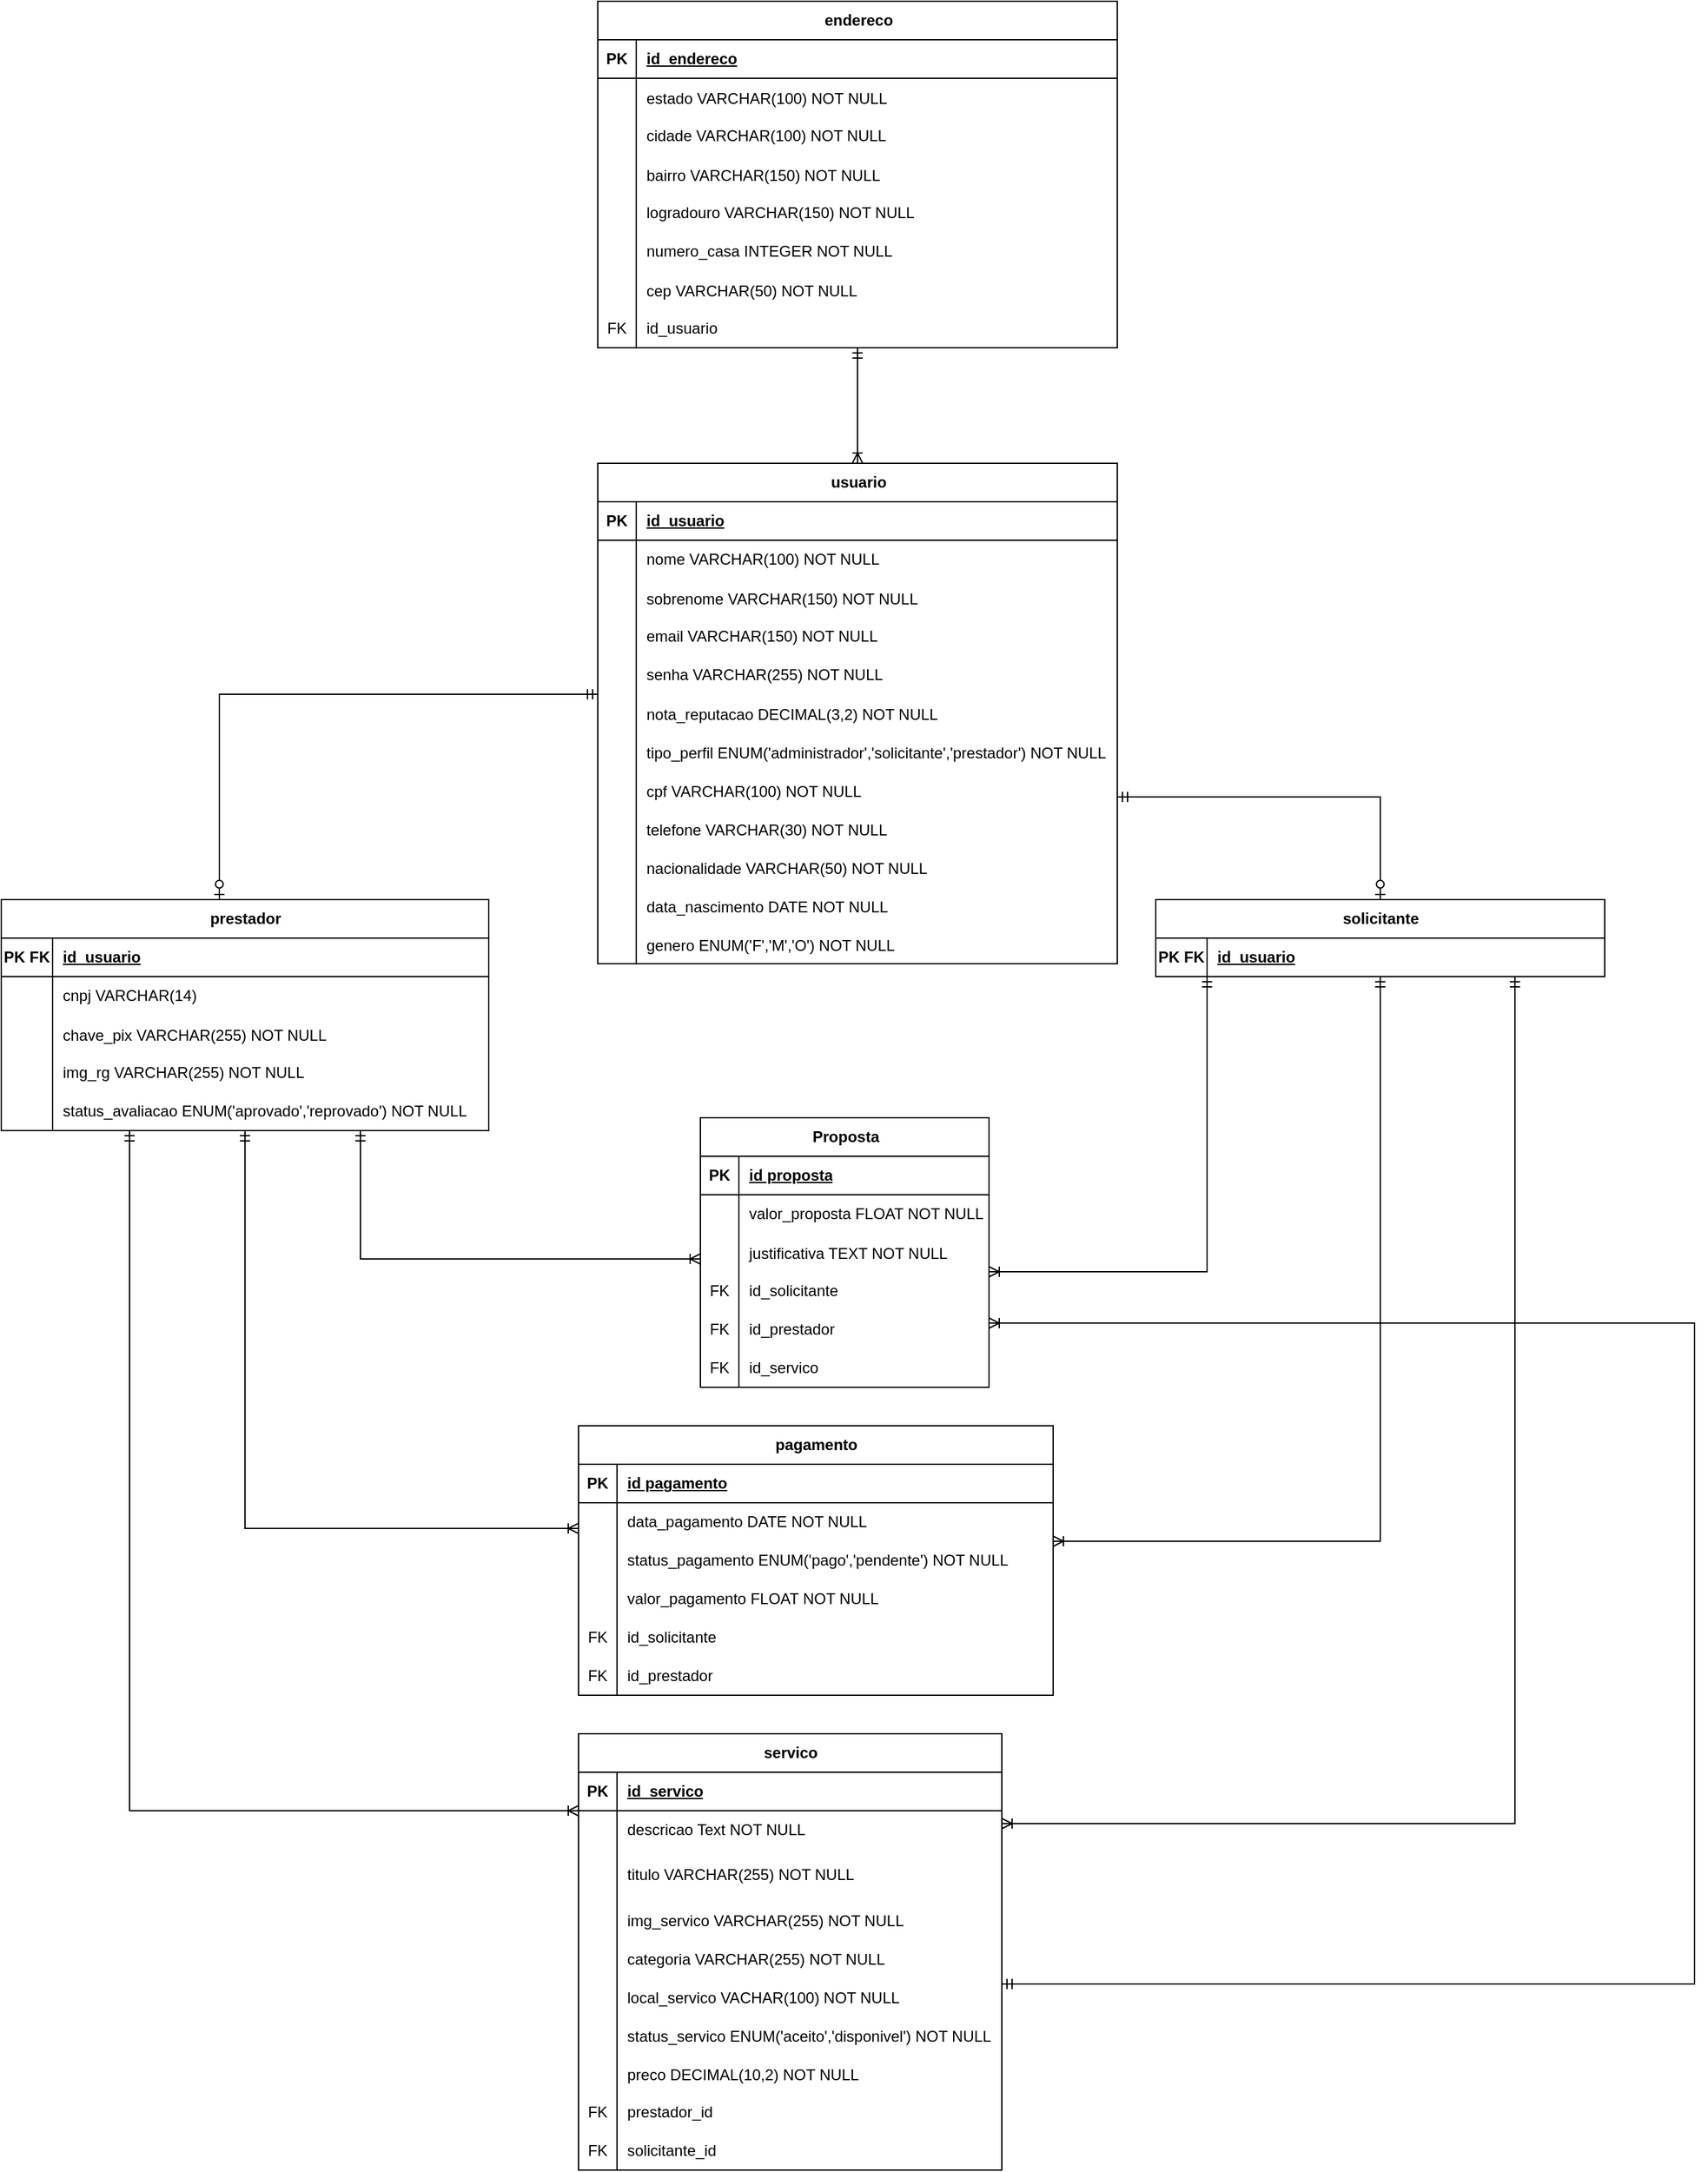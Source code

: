 <mxfile version="26.2.7">
  <diagram name="Página-1" id="nKbjfMKK_jLA33uzb_g9">
    <mxGraphModel dx="3302" dy="2537" grid="1" gridSize="10" guides="1" tooltips="1" connect="1" arrows="1" fold="1" page="1" pageScale="1" pageWidth="1200" pageHeight="1600" math="0" shadow="0">
      <root>
        <mxCell id="0" />
        <mxCell id="1" parent="0" />
        <mxCell id="ZriuE2fvEDxk47T1wIl6-88" style="edgeStyle=orthogonalEdgeStyle;rounded=0;orthogonalLoop=1;jettySize=auto;html=1;endArrow=ERzeroToOne;startFill=0;endFill=0;startArrow=ERmandOne;" parent="1" source="ZriuE2fvEDxk47T1wIl6-1" target="ZriuE2fvEDxk47T1wIl6-58" edge="1">
          <mxGeometry relative="1" as="geometry">
            <Array as="points">
              <mxPoint x="975" y="400" />
            </Array>
          </mxGeometry>
        </mxCell>
        <mxCell id="ZriuE2fvEDxk47T1wIl6-89" style="edgeStyle=orthogonalEdgeStyle;rounded=0;orthogonalLoop=1;jettySize=auto;html=1;endArrow=ERzeroToOne;startFill=0;endFill=0;startArrow=ERmandOne;" parent="1" source="ZriuE2fvEDxk47T1wIl6-1" target="ZriuE2fvEDxk47T1wIl6-20" edge="1">
          <mxGeometry relative="1" as="geometry">
            <Array as="points">
              <mxPoint x="70" y="320" />
            </Array>
          </mxGeometry>
        </mxCell>
        <mxCell id="ZriuE2fvEDxk47T1wIl6-1" value="usuario" style="shape=table;startSize=30;container=1;collapsible=1;childLayout=tableLayout;fixedRows=1;rowLines=0;fontStyle=1;align=center;resizeLast=1;html=1;" parent="1" vertex="1">
          <mxGeometry x="365" y="140" width="405" height="390" as="geometry">
            <mxRectangle x="365" y="140" width="80" height="30" as="alternateBounds" />
          </mxGeometry>
        </mxCell>
        <mxCell id="ZriuE2fvEDxk47T1wIl6-2" value="" style="shape=tableRow;horizontal=0;startSize=0;swimlaneHead=0;swimlaneBody=0;fillColor=none;collapsible=0;dropTarget=0;points=[[0,0.5],[1,0.5]];portConstraint=eastwest;top=0;left=0;right=0;bottom=1;" parent="ZriuE2fvEDxk47T1wIl6-1" vertex="1">
          <mxGeometry y="30" width="405" height="30" as="geometry" />
        </mxCell>
        <mxCell id="ZriuE2fvEDxk47T1wIl6-3" value="PK" style="shape=partialRectangle;connectable=0;fillColor=none;top=0;left=0;bottom=0;right=0;fontStyle=1;overflow=hidden;whiteSpace=wrap;html=1;" parent="ZriuE2fvEDxk47T1wIl6-2" vertex="1">
          <mxGeometry width="30" height="30" as="geometry">
            <mxRectangle width="30" height="30" as="alternateBounds" />
          </mxGeometry>
        </mxCell>
        <mxCell id="ZriuE2fvEDxk47T1wIl6-4" value="id_usuario" style="shape=partialRectangle;connectable=0;fillColor=none;top=0;left=0;bottom=0;right=0;align=left;spacingLeft=6;fontStyle=5;overflow=hidden;whiteSpace=wrap;html=1;" parent="ZriuE2fvEDxk47T1wIl6-2" vertex="1">
          <mxGeometry x="30" width="375" height="30" as="geometry">
            <mxRectangle width="375" height="30" as="alternateBounds" />
          </mxGeometry>
        </mxCell>
        <mxCell id="ZriuE2fvEDxk47T1wIl6-5" value="" style="shape=tableRow;horizontal=0;startSize=0;swimlaneHead=0;swimlaneBody=0;fillColor=none;collapsible=0;dropTarget=0;points=[[0,0.5],[1,0.5]];portConstraint=eastwest;top=0;left=0;right=0;bottom=0;" parent="ZriuE2fvEDxk47T1wIl6-1" vertex="1">
          <mxGeometry y="60" width="405" height="30" as="geometry" />
        </mxCell>
        <mxCell id="ZriuE2fvEDxk47T1wIl6-6" value="" style="shape=partialRectangle;connectable=0;fillColor=none;top=0;left=0;bottom=0;right=0;editable=1;overflow=hidden;whiteSpace=wrap;html=1;" parent="ZriuE2fvEDxk47T1wIl6-5" vertex="1">
          <mxGeometry width="30" height="30" as="geometry">
            <mxRectangle width="30" height="30" as="alternateBounds" />
          </mxGeometry>
        </mxCell>
        <mxCell id="ZriuE2fvEDxk47T1wIl6-7" value="nome VARCHAR(100) NOT NULL" style="shape=partialRectangle;connectable=0;fillColor=none;top=0;left=0;bottom=0;right=0;align=left;spacingLeft=6;overflow=hidden;whiteSpace=wrap;html=1;" parent="ZriuE2fvEDxk47T1wIl6-5" vertex="1">
          <mxGeometry x="30" width="375" height="30" as="geometry">
            <mxRectangle width="375" height="30" as="alternateBounds" />
          </mxGeometry>
        </mxCell>
        <mxCell id="TafMJiz-0NFogvrLmb69-7" value="" style="shape=tableRow;horizontal=0;startSize=0;swimlaneHead=0;swimlaneBody=0;fillColor=none;collapsible=0;dropTarget=0;points=[[0,0.5],[1,0.5]];portConstraint=eastwest;top=0;left=0;right=0;bottom=0;" parent="ZriuE2fvEDxk47T1wIl6-1" vertex="1">
          <mxGeometry y="90" width="405" height="30" as="geometry" />
        </mxCell>
        <mxCell id="TafMJiz-0NFogvrLmb69-8" value="" style="shape=partialRectangle;connectable=0;fillColor=none;top=0;left=0;bottom=0;right=0;editable=1;overflow=hidden;" parent="TafMJiz-0NFogvrLmb69-7" vertex="1">
          <mxGeometry width="30" height="30" as="geometry">
            <mxRectangle width="30" height="30" as="alternateBounds" />
          </mxGeometry>
        </mxCell>
        <mxCell id="TafMJiz-0NFogvrLmb69-9" value="sobrenome VARCHAR(150) NOT NULL" style="shape=partialRectangle;connectable=0;fillColor=none;top=0;left=0;bottom=0;right=0;align=left;spacingLeft=6;overflow=hidden;" parent="TafMJiz-0NFogvrLmb69-7" vertex="1">
          <mxGeometry x="30" width="375" height="30" as="geometry">
            <mxRectangle width="375" height="30" as="alternateBounds" />
          </mxGeometry>
        </mxCell>
        <mxCell id="ZriuE2fvEDxk47T1wIl6-8" value="" style="shape=tableRow;horizontal=0;startSize=0;swimlaneHead=0;swimlaneBody=0;fillColor=none;collapsible=0;dropTarget=0;points=[[0,0.5],[1,0.5]];portConstraint=eastwest;top=0;left=0;right=0;bottom=0;" parent="ZriuE2fvEDxk47T1wIl6-1" vertex="1">
          <mxGeometry y="120" width="405" height="30" as="geometry" />
        </mxCell>
        <mxCell id="ZriuE2fvEDxk47T1wIl6-9" value="" style="shape=partialRectangle;connectable=0;fillColor=none;top=0;left=0;bottom=0;right=0;editable=1;overflow=hidden;whiteSpace=wrap;html=1;" parent="ZriuE2fvEDxk47T1wIl6-8" vertex="1">
          <mxGeometry width="30" height="30" as="geometry">
            <mxRectangle width="30" height="30" as="alternateBounds" />
          </mxGeometry>
        </mxCell>
        <mxCell id="ZriuE2fvEDxk47T1wIl6-10" value="email VARCHAR(150) NOT NULL" style="shape=partialRectangle;connectable=0;fillColor=none;top=0;left=0;bottom=0;right=0;align=left;spacingLeft=6;overflow=hidden;whiteSpace=wrap;html=1;" parent="ZriuE2fvEDxk47T1wIl6-8" vertex="1">
          <mxGeometry x="30" width="375" height="30" as="geometry">
            <mxRectangle width="375" height="30" as="alternateBounds" />
          </mxGeometry>
        </mxCell>
        <mxCell id="ZriuE2fvEDxk47T1wIl6-11" value="" style="shape=tableRow;horizontal=0;startSize=0;swimlaneHead=0;swimlaneBody=0;fillColor=none;collapsible=0;dropTarget=0;points=[[0,0.5],[1,0.5]];portConstraint=eastwest;top=0;left=0;right=0;bottom=0;" parent="ZriuE2fvEDxk47T1wIl6-1" vertex="1">
          <mxGeometry y="150" width="405" height="30" as="geometry" />
        </mxCell>
        <mxCell id="ZriuE2fvEDxk47T1wIl6-12" value="" style="shape=partialRectangle;connectable=0;fillColor=none;top=0;left=0;bottom=0;right=0;editable=1;overflow=hidden;whiteSpace=wrap;html=1;" parent="ZriuE2fvEDxk47T1wIl6-11" vertex="1">
          <mxGeometry width="30" height="30" as="geometry">
            <mxRectangle width="30" height="30" as="alternateBounds" />
          </mxGeometry>
        </mxCell>
        <mxCell id="ZriuE2fvEDxk47T1wIl6-13" value="senha VARCHAR(255) NOT NULL" style="shape=partialRectangle;connectable=0;fillColor=none;top=0;left=0;bottom=0;right=0;align=left;spacingLeft=6;overflow=hidden;whiteSpace=wrap;html=1;" parent="ZriuE2fvEDxk47T1wIl6-11" vertex="1">
          <mxGeometry x="30" width="375" height="30" as="geometry">
            <mxRectangle width="375" height="30" as="alternateBounds" />
          </mxGeometry>
        </mxCell>
        <mxCell id="ZriuE2fvEDxk47T1wIl6-14" value="" style="shape=tableRow;horizontal=0;startSize=0;swimlaneHead=0;swimlaneBody=0;fillColor=none;collapsible=0;dropTarget=0;points=[[0,0.5],[1,0.5]];portConstraint=eastwest;top=0;left=0;right=0;bottom=0;" parent="ZriuE2fvEDxk47T1wIl6-1" vertex="1">
          <mxGeometry y="180" width="405" height="30" as="geometry" />
        </mxCell>
        <mxCell id="ZriuE2fvEDxk47T1wIl6-15" value="" style="shape=partialRectangle;connectable=0;fillColor=none;top=0;left=0;bottom=0;right=0;editable=1;overflow=hidden;" parent="ZriuE2fvEDxk47T1wIl6-14" vertex="1">
          <mxGeometry width="30" height="30" as="geometry">
            <mxRectangle width="30" height="30" as="alternateBounds" />
          </mxGeometry>
        </mxCell>
        <mxCell id="ZriuE2fvEDxk47T1wIl6-16" value="nota_reputacao DECIMAL(3,2) NOT NULL" style="shape=partialRectangle;connectable=0;fillColor=none;top=0;left=0;bottom=0;right=0;align=left;spacingLeft=6;overflow=hidden;" parent="ZriuE2fvEDxk47T1wIl6-14" vertex="1">
          <mxGeometry x="30" width="375" height="30" as="geometry">
            <mxRectangle width="375" height="30" as="alternateBounds" />
          </mxGeometry>
        </mxCell>
        <mxCell id="ZriuE2fvEDxk47T1wIl6-17" value="" style="shape=tableRow;horizontal=0;startSize=0;swimlaneHead=0;swimlaneBody=0;fillColor=none;collapsible=0;dropTarget=0;points=[[0,0.5],[1,0.5]];portConstraint=eastwest;top=0;left=0;right=0;bottom=0;" parent="ZriuE2fvEDxk47T1wIl6-1" vertex="1">
          <mxGeometry y="210" width="405" height="30" as="geometry" />
        </mxCell>
        <mxCell id="ZriuE2fvEDxk47T1wIl6-18" value="" style="shape=partialRectangle;connectable=0;fillColor=none;top=0;left=0;bottom=0;right=0;editable=1;overflow=hidden;" parent="ZriuE2fvEDxk47T1wIl6-17" vertex="1">
          <mxGeometry width="30" height="30" as="geometry">
            <mxRectangle width="30" height="30" as="alternateBounds" />
          </mxGeometry>
        </mxCell>
        <mxCell id="ZriuE2fvEDxk47T1wIl6-19" value="tipo_perfil ENUM(&#39;administrador&#39;,&#39;solicitante&#39;,&#39;prestador&#39;) NOT NULL" style="shape=partialRectangle;connectable=0;fillColor=none;top=0;left=0;bottom=0;right=0;align=left;spacingLeft=6;overflow=hidden;" parent="ZriuE2fvEDxk47T1wIl6-17" vertex="1">
          <mxGeometry x="30" width="375" height="30" as="geometry">
            <mxRectangle width="375" height="30" as="alternateBounds" />
          </mxGeometry>
        </mxCell>
        <mxCell id="TafMJiz-0NFogvrLmb69-4" value="" style="shape=tableRow;horizontal=0;startSize=0;swimlaneHead=0;swimlaneBody=0;fillColor=none;collapsible=0;dropTarget=0;points=[[0,0.5],[1,0.5]];portConstraint=eastwest;top=0;left=0;right=0;bottom=0;" parent="ZriuE2fvEDxk47T1wIl6-1" vertex="1">
          <mxGeometry y="240" width="405" height="30" as="geometry" />
        </mxCell>
        <mxCell id="TafMJiz-0NFogvrLmb69-5" value="" style="shape=partialRectangle;connectable=0;fillColor=none;top=0;left=0;bottom=0;right=0;editable=1;overflow=hidden;" parent="TafMJiz-0NFogvrLmb69-4" vertex="1">
          <mxGeometry width="30" height="30" as="geometry">
            <mxRectangle width="30" height="30" as="alternateBounds" />
          </mxGeometry>
        </mxCell>
        <mxCell id="TafMJiz-0NFogvrLmb69-6" value="cpf VARCHAR(100) NOT NULL" style="shape=partialRectangle;connectable=0;fillColor=none;top=0;left=0;bottom=0;right=0;align=left;spacingLeft=6;overflow=hidden;" parent="TafMJiz-0NFogvrLmb69-4" vertex="1">
          <mxGeometry x="30" width="375" height="30" as="geometry">
            <mxRectangle width="375" height="30" as="alternateBounds" />
          </mxGeometry>
        </mxCell>
        <mxCell id="TafMJiz-0NFogvrLmb69-10" value="" style="shape=tableRow;horizontal=0;startSize=0;swimlaneHead=0;swimlaneBody=0;fillColor=none;collapsible=0;dropTarget=0;points=[[0,0.5],[1,0.5]];portConstraint=eastwest;top=0;left=0;right=0;bottom=0;" parent="ZriuE2fvEDxk47T1wIl6-1" vertex="1">
          <mxGeometry y="270" width="405" height="30" as="geometry" />
        </mxCell>
        <mxCell id="TafMJiz-0NFogvrLmb69-11" value="" style="shape=partialRectangle;connectable=0;fillColor=none;top=0;left=0;bottom=0;right=0;editable=1;overflow=hidden;" parent="TafMJiz-0NFogvrLmb69-10" vertex="1">
          <mxGeometry width="30" height="30" as="geometry">
            <mxRectangle width="30" height="30" as="alternateBounds" />
          </mxGeometry>
        </mxCell>
        <mxCell id="TafMJiz-0NFogvrLmb69-12" value="telefone VARCHAR(30) NOT NULL" style="shape=partialRectangle;connectable=0;fillColor=none;top=0;left=0;bottom=0;right=0;align=left;spacingLeft=6;overflow=hidden;" parent="TafMJiz-0NFogvrLmb69-10" vertex="1">
          <mxGeometry x="30" width="375" height="30" as="geometry">
            <mxRectangle width="375" height="30" as="alternateBounds" />
          </mxGeometry>
        </mxCell>
        <mxCell id="TafMJiz-0NFogvrLmb69-16" value="" style="shape=tableRow;horizontal=0;startSize=0;swimlaneHead=0;swimlaneBody=0;fillColor=none;collapsible=0;dropTarget=0;points=[[0,0.5],[1,0.5]];portConstraint=eastwest;top=0;left=0;right=0;bottom=0;" parent="ZriuE2fvEDxk47T1wIl6-1" vertex="1">
          <mxGeometry y="300" width="405" height="30" as="geometry" />
        </mxCell>
        <mxCell id="TafMJiz-0NFogvrLmb69-17" value="" style="shape=partialRectangle;connectable=0;fillColor=none;top=0;left=0;bottom=0;right=0;editable=1;overflow=hidden;" parent="TafMJiz-0NFogvrLmb69-16" vertex="1">
          <mxGeometry width="30" height="30" as="geometry">
            <mxRectangle width="30" height="30" as="alternateBounds" />
          </mxGeometry>
        </mxCell>
        <mxCell id="TafMJiz-0NFogvrLmb69-18" value="nacionalidade VARCHAR(50) NOT NULL" style="shape=partialRectangle;connectable=0;fillColor=none;top=0;left=0;bottom=0;right=0;align=left;spacingLeft=6;overflow=hidden;" parent="TafMJiz-0NFogvrLmb69-16" vertex="1">
          <mxGeometry x="30" width="375" height="30" as="geometry">
            <mxRectangle width="375" height="30" as="alternateBounds" />
          </mxGeometry>
        </mxCell>
        <mxCell id="TafMJiz-0NFogvrLmb69-19" value="" style="shape=tableRow;horizontal=0;startSize=0;swimlaneHead=0;swimlaneBody=0;fillColor=none;collapsible=0;dropTarget=0;points=[[0,0.5],[1,0.5]];portConstraint=eastwest;top=0;left=0;right=0;bottom=0;" parent="ZriuE2fvEDxk47T1wIl6-1" vertex="1">
          <mxGeometry y="330" width="405" height="30" as="geometry" />
        </mxCell>
        <mxCell id="TafMJiz-0NFogvrLmb69-20" value="" style="shape=partialRectangle;connectable=0;fillColor=none;top=0;left=0;bottom=0;right=0;editable=1;overflow=hidden;" parent="TafMJiz-0NFogvrLmb69-19" vertex="1">
          <mxGeometry width="30" height="30" as="geometry">
            <mxRectangle width="30" height="30" as="alternateBounds" />
          </mxGeometry>
        </mxCell>
        <mxCell id="TafMJiz-0NFogvrLmb69-21" value="data_nascimento DATE NOT NULL" style="shape=partialRectangle;connectable=0;fillColor=none;top=0;left=0;bottom=0;right=0;align=left;spacingLeft=6;overflow=hidden;" parent="TafMJiz-0NFogvrLmb69-19" vertex="1">
          <mxGeometry x="30" width="375" height="30" as="geometry">
            <mxRectangle width="375" height="30" as="alternateBounds" />
          </mxGeometry>
        </mxCell>
        <mxCell id="TafMJiz-0NFogvrLmb69-13" value="" style="shape=tableRow;horizontal=0;startSize=0;swimlaneHead=0;swimlaneBody=0;fillColor=none;collapsible=0;dropTarget=0;points=[[0,0.5],[1,0.5]];portConstraint=eastwest;top=0;left=0;right=0;bottom=0;" parent="ZriuE2fvEDxk47T1wIl6-1" vertex="1">
          <mxGeometry y="360" width="405" height="30" as="geometry" />
        </mxCell>
        <mxCell id="TafMJiz-0NFogvrLmb69-14" value="" style="shape=partialRectangle;connectable=0;fillColor=none;top=0;left=0;bottom=0;right=0;editable=1;overflow=hidden;" parent="TafMJiz-0NFogvrLmb69-13" vertex="1">
          <mxGeometry width="30" height="30" as="geometry">
            <mxRectangle width="30" height="30" as="alternateBounds" />
          </mxGeometry>
        </mxCell>
        <mxCell id="TafMJiz-0NFogvrLmb69-15" value="genero ENUM(&#39;F&#39;,&#39;M&#39;,&#39;O&#39;) NOT NULL" style="shape=partialRectangle;connectable=0;fillColor=none;top=0;left=0;bottom=0;right=0;align=left;spacingLeft=6;overflow=hidden;" parent="TafMJiz-0NFogvrLmb69-13" vertex="1">
          <mxGeometry x="30" width="375" height="30" as="geometry">
            <mxRectangle width="375" height="30" as="alternateBounds" />
          </mxGeometry>
        </mxCell>
        <mxCell id="VBbevJY-ymsp9QnpKb6i-1" value="pagamento" style="shape=table;startSize=30;container=1;collapsible=1;childLayout=tableLayout;fixedRows=1;rowLines=0;fontStyle=1;align=center;resizeLast=1;html=1;" parent="1" vertex="1">
          <mxGeometry x="350" y="890" width="370" height="210" as="geometry" />
        </mxCell>
        <mxCell id="VBbevJY-ymsp9QnpKb6i-2" value="" style="shape=tableRow;horizontal=0;startSize=0;swimlaneHead=0;swimlaneBody=0;fillColor=none;collapsible=0;dropTarget=0;points=[[0,0.5],[1,0.5]];portConstraint=eastwest;top=0;left=0;right=0;bottom=1;" parent="VBbevJY-ymsp9QnpKb6i-1" vertex="1">
          <mxGeometry y="30" width="370" height="30" as="geometry" />
        </mxCell>
        <mxCell id="VBbevJY-ymsp9QnpKb6i-3" value="PK" style="shape=partialRectangle;connectable=0;fillColor=none;top=0;left=0;bottom=0;right=0;fontStyle=1;overflow=hidden;whiteSpace=wrap;html=1;" parent="VBbevJY-ymsp9QnpKb6i-2" vertex="1">
          <mxGeometry width="30" height="30" as="geometry">
            <mxRectangle width="30" height="30" as="alternateBounds" />
          </mxGeometry>
        </mxCell>
        <mxCell id="VBbevJY-ymsp9QnpKb6i-4" value="id pagamento" style="shape=partialRectangle;connectable=0;fillColor=none;top=0;left=0;bottom=0;right=0;align=left;spacingLeft=6;fontStyle=5;overflow=hidden;whiteSpace=wrap;html=1;" parent="VBbevJY-ymsp9QnpKb6i-2" vertex="1">
          <mxGeometry x="30" width="340" height="30" as="geometry">
            <mxRectangle width="340" height="30" as="alternateBounds" />
          </mxGeometry>
        </mxCell>
        <mxCell id="VBbevJY-ymsp9QnpKb6i-5" value="" style="shape=tableRow;horizontal=0;startSize=0;swimlaneHead=0;swimlaneBody=0;fillColor=none;collapsible=0;dropTarget=0;points=[[0,0.5],[1,0.5]];portConstraint=eastwest;top=0;left=0;right=0;bottom=0;" parent="VBbevJY-ymsp9QnpKb6i-1" vertex="1">
          <mxGeometry y="60" width="370" height="30" as="geometry" />
        </mxCell>
        <mxCell id="VBbevJY-ymsp9QnpKb6i-6" value="" style="shape=partialRectangle;connectable=0;fillColor=none;top=0;left=0;bottom=0;right=0;editable=1;overflow=hidden;whiteSpace=wrap;html=1;" parent="VBbevJY-ymsp9QnpKb6i-5" vertex="1">
          <mxGeometry width="30" height="30" as="geometry">
            <mxRectangle width="30" height="30" as="alternateBounds" />
          </mxGeometry>
        </mxCell>
        <mxCell id="VBbevJY-ymsp9QnpKb6i-7" value="data_pagamento DATE NOT NULL" style="shape=partialRectangle;connectable=0;fillColor=none;top=0;left=0;bottom=0;right=0;align=left;spacingLeft=6;overflow=hidden;whiteSpace=wrap;html=1;" parent="VBbevJY-ymsp9QnpKb6i-5" vertex="1">
          <mxGeometry x="30" width="340" height="30" as="geometry">
            <mxRectangle width="340" height="30" as="alternateBounds" />
          </mxGeometry>
        </mxCell>
        <mxCell id="VBbevJY-ymsp9QnpKb6i-8" value="" style="shape=tableRow;horizontal=0;startSize=0;swimlaneHead=0;swimlaneBody=0;fillColor=none;collapsible=0;dropTarget=0;points=[[0,0.5],[1,0.5]];portConstraint=eastwest;top=0;left=0;right=0;bottom=0;" parent="VBbevJY-ymsp9QnpKb6i-1" vertex="1">
          <mxGeometry y="90" width="370" height="30" as="geometry" />
        </mxCell>
        <mxCell id="VBbevJY-ymsp9QnpKb6i-9" value="" style="shape=partialRectangle;connectable=0;fillColor=none;top=0;left=0;bottom=0;right=0;editable=1;overflow=hidden;whiteSpace=wrap;html=1;" parent="VBbevJY-ymsp9QnpKb6i-8" vertex="1">
          <mxGeometry width="30" height="30" as="geometry">
            <mxRectangle width="30" height="30" as="alternateBounds" />
          </mxGeometry>
        </mxCell>
        <mxCell id="VBbevJY-ymsp9QnpKb6i-10" value="status_pagamento ENUM(&#39;pago&#39;,&#39;pendente&#39;) NOT NULL" style="shape=partialRectangle;connectable=0;fillColor=none;top=0;left=0;bottom=0;right=0;align=left;spacingLeft=6;overflow=hidden;whiteSpace=wrap;html=1;" parent="VBbevJY-ymsp9QnpKb6i-8" vertex="1">
          <mxGeometry x="30" width="340" height="30" as="geometry">
            <mxRectangle width="340" height="30" as="alternateBounds" />
          </mxGeometry>
        </mxCell>
        <mxCell id="VBbevJY-ymsp9QnpKb6i-11" value="" style="shape=tableRow;horizontal=0;startSize=0;swimlaneHead=0;swimlaneBody=0;fillColor=none;collapsible=0;dropTarget=0;points=[[0,0.5],[1,0.5]];portConstraint=eastwest;top=0;left=0;right=0;bottom=0;" parent="VBbevJY-ymsp9QnpKb6i-1" vertex="1">
          <mxGeometry y="120" width="370" height="30" as="geometry" />
        </mxCell>
        <mxCell id="VBbevJY-ymsp9QnpKb6i-12" value="" style="shape=partialRectangle;connectable=0;fillColor=none;top=0;left=0;bottom=0;right=0;editable=1;overflow=hidden;whiteSpace=wrap;html=1;" parent="VBbevJY-ymsp9QnpKb6i-11" vertex="1">
          <mxGeometry width="30" height="30" as="geometry">
            <mxRectangle width="30" height="30" as="alternateBounds" />
          </mxGeometry>
        </mxCell>
        <mxCell id="VBbevJY-ymsp9QnpKb6i-13" value="valor_pagamento FLOAT NOT NULL" style="shape=partialRectangle;connectable=0;fillColor=none;top=0;left=0;bottom=0;right=0;align=left;spacingLeft=6;overflow=hidden;whiteSpace=wrap;html=1;" parent="VBbevJY-ymsp9QnpKb6i-11" vertex="1">
          <mxGeometry x="30" width="340" height="30" as="geometry">
            <mxRectangle width="340" height="30" as="alternateBounds" />
          </mxGeometry>
        </mxCell>
        <mxCell id="VBbevJY-ymsp9QnpKb6i-29" value="" style="shape=tableRow;horizontal=0;startSize=0;swimlaneHead=0;swimlaneBody=0;fillColor=none;collapsible=0;dropTarget=0;points=[[0,0.5],[1,0.5]];portConstraint=eastwest;top=0;left=0;right=0;bottom=0;" parent="VBbevJY-ymsp9QnpKb6i-1" vertex="1">
          <mxGeometry y="150" width="370" height="30" as="geometry" />
        </mxCell>
        <mxCell id="VBbevJY-ymsp9QnpKb6i-30" value="FK" style="shape=partialRectangle;connectable=0;fillColor=none;top=0;left=0;bottom=0;right=0;fontStyle=0;overflow=hidden;whiteSpace=wrap;html=1;" parent="VBbevJY-ymsp9QnpKb6i-29" vertex="1">
          <mxGeometry width="30" height="30" as="geometry">
            <mxRectangle width="30" height="30" as="alternateBounds" />
          </mxGeometry>
        </mxCell>
        <mxCell id="VBbevJY-ymsp9QnpKb6i-31" value="id_solicitante" style="shape=partialRectangle;connectable=0;fillColor=none;top=0;left=0;bottom=0;right=0;align=left;spacingLeft=6;fontStyle=0;overflow=hidden;whiteSpace=wrap;html=1;" parent="VBbevJY-ymsp9QnpKb6i-29" vertex="1">
          <mxGeometry x="30" width="340" height="30" as="geometry">
            <mxRectangle width="340" height="30" as="alternateBounds" />
          </mxGeometry>
        </mxCell>
        <mxCell id="VBbevJY-ymsp9QnpKb6i-26" value="" style="shape=tableRow;horizontal=0;startSize=0;swimlaneHead=0;swimlaneBody=0;fillColor=none;collapsible=0;dropTarget=0;points=[[0,0.5],[1,0.5]];portConstraint=eastwest;top=0;left=0;right=0;bottom=0;" parent="VBbevJY-ymsp9QnpKb6i-1" vertex="1">
          <mxGeometry y="180" width="370" height="30" as="geometry" />
        </mxCell>
        <mxCell id="VBbevJY-ymsp9QnpKb6i-27" value="FK" style="shape=partialRectangle;connectable=0;fillColor=none;top=0;left=0;bottom=0;right=0;fontStyle=0;overflow=hidden;whiteSpace=wrap;html=1;" parent="VBbevJY-ymsp9QnpKb6i-26" vertex="1">
          <mxGeometry width="30" height="30" as="geometry">
            <mxRectangle width="30" height="30" as="alternateBounds" />
          </mxGeometry>
        </mxCell>
        <mxCell id="VBbevJY-ymsp9QnpKb6i-28" value="id_prestador" style="shape=partialRectangle;connectable=0;fillColor=none;top=0;left=0;bottom=0;right=0;align=left;spacingLeft=6;fontStyle=0;overflow=hidden;whiteSpace=wrap;html=1;" parent="VBbevJY-ymsp9QnpKb6i-26" vertex="1">
          <mxGeometry x="30" width="340" height="30" as="geometry">
            <mxRectangle width="340" height="30" as="alternateBounds" />
          </mxGeometry>
        </mxCell>
        <mxCell id="ZriuE2fvEDxk47T1wIl6-90" style="edgeStyle=orthogonalEdgeStyle;rounded=0;orthogonalLoop=1;jettySize=auto;html=1;startArrow=ERmandOne;startFill=0;endArrow=ERoneToMany;endFill=0;" parent="1" source="ZriuE2fvEDxk47T1wIl6-58" target="DzorAXnXF1hcaJ-7rGOe-1" edge="1">
          <mxGeometry relative="1" as="geometry">
            <Array as="points">
              <mxPoint x="840" y="770" />
            </Array>
          </mxGeometry>
        </mxCell>
        <mxCell id="ZriuE2fvEDxk47T1wIl6-99" style="edgeStyle=orthogonalEdgeStyle;rounded=0;orthogonalLoop=1;jettySize=auto;html=1;endArrow=ERoneToMany;endFill=0;startFill=0;startArrow=ERmandOne;" parent="1" source="ZriuE2fvEDxk47T1wIl6-58" target="VBbevJY-ymsp9QnpKb6i-1" edge="1">
          <mxGeometry relative="1" as="geometry">
            <Array as="points">
              <mxPoint x="975" y="980" />
            </Array>
          </mxGeometry>
        </mxCell>
        <mxCell id="ZriuE2fvEDxk47T1wIl6-101" style="edgeStyle=orthogonalEdgeStyle;rounded=0;orthogonalLoop=1;jettySize=auto;html=1;endArrow=ERoneToMany;endFill=0;startFill=0;startArrow=ERmandOne;" parent="1" source="ZriuE2fvEDxk47T1wIl6-58" target="nTdyRkKhcf-GtTSsgD9O-1" edge="1">
          <mxGeometry relative="1" as="geometry">
            <Array as="points">
              <mxPoint x="1080" y="1200" />
            </Array>
          </mxGeometry>
        </mxCell>
        <mxCell id="ZriuE2fvEDxk47T1wIl6-58" value="solicitante" style="shape=table;startSize=30;container=1;collapsible=1;childLayout=tableLayout;fixedRows=1;rowLines=0;fontStyle=1;align=center;resizeLast=1;html=1;" parent="1" vertex="1">
          <mxGeometry x="800" y="480" width="350" height="60" as="geometry" />
        </mxCell>
        <mxCell id="ZriuE2fvEDxk47T1wIl6-59" value="" style="shape=tableRow;horizontal=0;startSize=0;swimlaneHead=0;swimlaneBody=0;fillColor=none;collapsible=0;dropTarget=0;points=[[0,0.5],[1,0.5]];portConstraint=eastwest;top=0;left=0;right=0;bottom=1;" parent="ZriuE2fvEDxk47T1wIl6-58" vertex="1">
          <mxGeometry y="30" width="350" height="30" as="geometry" />
        </mxCell>
        <mxCell id="ZriuE2fvEDxk47T1wIl6-60" value="PK FK" style="shape=partialRectangle;connectable=0;fillColor=none;top=0;left=0;bottom=0;right=0;fontStyle=1;overflow=hidden;whiteSpace=wrap;html=1;" parent="ZriuE2fvEDxk47T1wIl6-59" vertex="1">
          <mxGeometry width="40" height="30" as="geometry">
            <mxRectangle width="40" height="30" as="alternateBounds" />
          </mxGeometry>
        </mxCell>
        <mxCell id="ZriuE2fvEDxk47T1wIl6-61" value="id_usuario" style="shape=partialRectangle;connectable=0;fillColor=none;top=0;left=0;bottom=0;right=0;align=left;spacingLeft=6;fontStyle=5;overflow=hidden;whiteSpace=wrap;html=1;" parent="ZriuE2fvEDxk47T1wIl6-59" vertex="1">
          <mxGeometry x="40" width="310" height="30" as="geometry">
            <mxRectangle width="310" height="30" as="alternateBounds" />
          </mxGeometry>
        </mxCell>
        <mxCell id="DzorAXnXF1hcaJ-7rGOe-1" value="Proposta" style="shape=table;startSize=30;container=1;collapsible=1;childLayout=tableLayout;fixedRows=1;rowLines=0;fontStyle=1;align=center;resizeLast=1;html=1;" parent="1" vertex="1">
          <mxGeometry x="445" y="650" width="225" height="210" as="geometry" />
        </mxCell>
        <mxCell id="DzorAXnXF1hcaJ-7rGOe-2" value="" style="shape=tableRow;horizontal=0;startSize=0;swimlaneHead=0;swimlaneBody=0;fillColor=none;collapsible=0;dropTarget=0;points=[[0,0.5],[1,0.5]];portConstraint=eastwest;top=0;left=0;right=0;bottom=1;" parent="DzorAXnXF1hcaJ-7rGOe-1" vertex="1">
          <mxGeometry y="30" width="225" height="30" as="geometry" />
        </mxCell>
        <mxCell id="DzorAXnXF1hcaJ-7rGOe-3" value="PK" style="shape=partialRectangle;connectable=0;fillColor=none;top=0;left=0;bottom=0;right=0;fontStyle=1;overflow=hidden;whiteSpace=wrap;html=1;" parent="DzorAXnXF1hcaJ-7rGOe-2" vertex="1">
          <mxGeometry width="30" height="30" as="geometry">
            <mxRectangle width="30" height="30" as="alternateBounds" />
          </mxGeometry>
        </mxCell>
        <mxCell id="DzorAXnXF1hcaJ-7rGOe-4" value="id proposta" style="shape=partialRectangle;connectable=0;fillColor=none;top=0;left=0;bottom=0;right=0;align=left;spacingLeft=6;fontStyle=5;overflow=hidden;whiteSpace=wrap;html=1;" parent="DzorAXnXF1hcaJ-7rGOe-2" vertex="1">
          <mxGeometry x="30" width="195" height="30" as="geometry">
            <mxRectangle width="195" height="30" as="alternateBounds" />
          </mxGeometry>
        </mxCell>
        <mxCell id="DzorAXnXF1hcaJ-7rGOe-5" value="" style="shape=tableRow;horizontal=0;startSize=0;swimlaneHead=0;swimlaneBody=0;fillColor=none;collapsible=0;dropTarget=0;points=[[0,0.5],[1,0.5]];portConstraint=eastwest;top=0;left=0;right=0;bottom=0;" parent="DzorAXnXF1hcaJ-7rGOe-1" vertex="1">
          <mxGeometry y="60" width="225" height="30" as="geometry" />
        </mxCell>
        <mxCell id="DzorAXnXF1hcaJ-7rGOe-6" value="" style="shape=partialRectangle;connectable=0;fillColor=none;top=0;left=0;bottom=0;right=0;editable=1;overflow=hidden;whiteSpace=wrap;html=1;" parent="DzorAXnXF1hcaJ-7rGOe-5" vertex="1">
          <mxGeometry width="30" height="30" as="geometry">
            <mxRectangle width="30" height="30" as="alternateBounds" />
          </mxGeometry>
        </mxCell>
        <mxCell id="DzorAXnXF1hcaJ-7rGOe-7" value="valor_proposta FLOAT NOT NULL" style="shape=partialRectangle;connectable=0;fillColor=none;top=0;left=0;bottom=0;right=0;align=left;spacingLeft=6;overflow=hidden;whiteSpace=wrap;html=1;" parent="DzorAXnXF1hcaJ-7rGOe-5" vertex="1">
          <mxGeometry x="30" width="195" height="30" as="geometry">
            <mxRectangle width="195" height="30" as="alternateBounds" />
          </mxGeometry>
        </mxCell>
        <mxCell id="TafMJiz-0NFogvrLmb69-66" value="" style="shape=tableRow;horizontal=0;startSize=0;swimlaneHead=0;swimlaneBody=0;fillColor=none;collapsible=0;dropTarget=0;points=[[0,0.5],[1,0.5]];portConstraint=eastwest;top=0;left=0;right=0;bottom=0;" parent="DzorAXnXF1hcaJ-7rGOe-1" vertex="1">
          <mxGeometry y="90" width="225" height="30" as="geometry" />
        </mxCell>
        <mxCell id="TafMJiz-0NFogvrLmb69-67" value="" style="shape=partialRectangle;connectable=0;fillColor=none;top=0;left=0;bottom=0;right=0;editable=1;overflow=hidden;" parent="TafMJiz-0NFogvrLmb69-66" vertex="1">
          <mxGeometry width="30" height="30" as="geometry">
            <mxRectangle width="30" height="30" as="alternateBounds" />
          </mxGeometry>
        </mxCell>
        <mxCell id="TafMJiz-0NFogvrLmb69-68" value="justificativa TEXT NOT NULL" style="shape=partialRectangle;connectable=0;fillColor=none;top=0;left=0;bottom=0;right=0;align=left;spacingLeft=6;overflow=hidden;" parent="TafMJiz-0NFogvrLmb69-66" vertex="1">
          <mxGeometry x="30" width="195" height="30" as="geometry">
            <mxRectangle width="195" height="30" as="alternateBounds" />
          </mxGeometry>
        </mxCell>
        <mxCell id="ZriuE2fvEDxk47T1wIl6-91" value="" style="shape=tableRow;horizontal=0;startSize=0;swimlaneHead=0;swimlaneBody=0;fillColor=none;collapsible=0;dropTarget=0;points=[[0,0.5],[1,0.5]];portConstraint=eastwest;top=0;left=0;right=0;bottom=0;" parent="DzorAXnXF1hcaJ-7rGOe-1" vertex="1">
          <mxGeometry y="120" width="225" height="30" as="geometry" />
        </mxCell>
        <mxCell id="ZriuE2fvEDxk47T1wIl6-92" value="FK" style="shape=partialRectangle;connectable=0;fillColor=none;top=0;left=0;bottom=0;right=0;fontStyle=0;overflow=hidden;whiteSpace=wrap;html=1;" parent="ZriuE2fvEDxk47T1wIl6-91" vertex="1">
          <mxGeometry width="30" height="30" as="geometry">
            <mxRectangle width="30" height="30" as="alternateBounds" />
          </mxGeometry>
        </mxCell>
        <mxCell id="ZriuE2fvEDxk47T1wIl6-93" value="id_solicitante" style="shape=partialRectangle;connectable=0;fillColor=none;top=0;left=0;bottom=0;right=0;align=left;spacingLeft=6;fontStyle=0;overflow=hidden;whiteSpace=wrap;html=1;" parent="ZriuE2fvEDxk47T1wIl6-91" vertex="1">
          <mxGeometry x="30" width="195" height="30" as="geometry">
            <mxRectangle width="195" height="30" as="alternateBounds" />
          </mxGeometry>
        </mxCell>
        <mxCell id="ZriuE2fvEDxk47T1wIl6-95" value="" style="shape=tableRow;horizontal=0;startSize=0;swimlaneHead=0;swimlaneBody=0;fillColor=none;collapsible=0;dropTarget=0;points=[[0,0.5],[1,0.5]];portConstraint=eastwest;top=0;left=0;right=0;bottom=0;" parent="DzorAXnXF1hcaJ-7rGOe-1" vertex="1">
          <mxGeometry y="150" width="225" height="30" as="geometry" />
        </mxCell>
        <mxCell id="ZriuE2fvEDxk47T1wIl6-96" value="FK" style="shape=partialRectangle;connectable=0;fillColor=none;top=0;left=0;bottom=0;right=0;fontStyle=0;overflow=hidden;whiteSpace=wrap;html=1;" parent="ZriuE2fvEDxk47T1wIl6-95" vertex="1">
          <mxGeometry width="30" height="30" as="geometry">
            <mxRectangle width="30" height="30" as="alternateBounds" />
          </mxGeometry>
        </mxCell>
        <mxCell id="ZriuE2fvEDxk47T1wIl6-97" value="id_prestador" style="shape=partialRectangle;connectable=0;fillColor=none;top=0;left=0;bottom=0;right=0;align=left;spacingLeft=6;fontStyle=0;overflow=hidden;whiteSpace=wrap;html=1;" parent="ZriuE2fvEDxk47T1wIl6-95" vertex="1">
          <mxGeometry x="30" width="195" height="30" as="geometry">
            <mxRectangle width="195" height="30" as="alternateBounds" />
          </mxGeometry>
        </mxCell>
        <mxCell id="VBbevJY-ymsp9QnpKb6i-20" value="" style="shape=tableRow;horizontal=0;startSize=0;swimlaneHead=0;swimlaneBody=0;fillColor=none;collapsible=0;dropTarget=0;points=[[0,0.5],[1,0.5]];portConstraint=eastwest;top=0;left=0;right=0;bottom=0;" parent="DzorAXnXF1hcaJ-7rGOe-1" vertex="1">
          <mxGeometry y="180" width="225" height="30" as="geometry" />
        </mxCell>
        <mxCell id="VBbevJY-ymsp9QnpKb6i-21" value="FK" style="shape=partialRectangle;connectable=0;fillColor=none;top=0;left=0;bottom=0;right=0;fontStyle=0;overflow=hidden;whiteSpace=wrap;html=1;" parent="VBbevJY-ymsp9QnpKb6i-20" vertex="1">
          <mxGeometry width="30" height="30" as="geometry">
            <mxRectangle width="30" height="30" as="alternateBounds" />
          </mxGeometry>
        </mxCell>
        <mxCell id="VBbevJY-ymsp9QnpKb6i-22" value="id_servico" style="shape=partialRectangle;connectable=0;fillColor=none;top=0;left=0;bottom=0;right=0;align=left;spacingLeft=6;fontStyle=0;overflow=hidden;whiteSpace=wrap;html=1;" parent="VBbevJY-ymsp9QnpKb6i-20" vertex="1">
          <mxGeometry x="30" width="195" height="30" as="geometry">
            <mxRectangle width="195" height="30" as="alternateBounds" />
          </mxGeometry>
        </mxCell>
        <mxCell id="nTdyRkKhcf-GtTSsgD9O-1" value="servico" style="shape=table;startSize=30;container=1;collapsible=1;childLayout=tableLayout;fixedRows=1;rowLines=0;fontStyle=1;align=center;resizeLast=1;html=1;" parent="1" vertex="1">
          <mxGeometry x="350" y="1130" width="330" height="340" as="geometry" />
        </mxCell>
        <mxCell id="nTdyRkKhcf-GtTSsgD9O-2" value="" style="shape=tableRow;horizontal=0;startSize=0;swimlaneHead=0;swimlaneBody=0;fillColor=none;collapsible=0;dropTarget=0;points=[[0,0.5],[1,0.5]];portConstraint=eastwest;top=0;left=0;right=0;bottom=1;" parent="nTdyRkKhcf-GtTSsgD9O-1" vertex="1">
          <mxGeometry y="30" width="330" height="30" as="geometry" />
        </mxCell>
        <mxCell id="nTdyRkKhcf-GtTSsgD9O-3" value="PK" style="shape=partialRectangle;connectable=0;fillColor=none;top=0;left=0;bottom=0;right=0;fontStyle=1;overflow=hidden;whiteSpace=wrap;html=1;" parent="nTdyRkKhcf-GtTSsgD9O-2" vertex="1">
          <mxGeometry width="30" height="30" as="geometry">
            <mxRectangle width="30" height="30" as="alternateBounds" />
          </mxGeometry>
        </mxCell>
        <mxCell id="nTdyRkKhcf-GtTSsgD9O-4" value="id_servico" style="shape=partialRectangle;connectable=0;fillColor=none;top=0;left=0;bottom=0;right=0;align=left;spacingLeft=6;fontStyle=5;overflow=hidden;whiteSpace=wrap;html=1;" parent="nTdyRkKhcf-GtTSsgD9O-2" vertex="1">
          <mxGeometry x="30" width="300" height="30" as="geometry">
            <mxRectangle width="300" height="30" as="alternateBounds" />
          </mxGeometry>
        </mxCell>
        <mxCell id="nTdyRkKhcf-GtTSsgD9O-8" value="" style="shape=tableRow;horizontal=0;startSize=0;swimlaneHead=0;swimlaneBody=0;fillColor=none;collapsible=0;dropTarget=0;points=[[0,0.5],[1,0.5]];portConstraint=eastwest;top=0;left=0;right=0;bottom=0;" parent="nTdyRkKhcf-GtTSsgD9O-1" vertex="1">
          <mxGeometry y="60" width="330" height="30" as="geometry" />
        </mxCell>
        <mxCell id="nTdyRkKhcf-GtTSsgD9O-9" value="" style="shape=partialRectangle;connectable=0;fillColor=none;top=0;left=0;bottom=0;right=0;editable=1;overflow=hidden;whiteSpace=wrap;html=1;" parent="nTdyRkKhcf-GtTSsgD9O-8" vertex="1">
          <mxGeometry width="30" height="30" as="geometry">
            <mxRectangle width="30" height="30" as="alternateBounds" />
          </mxGeometry>
        </mxCell>
        <mxCell id="nTdyRkKhcf-GtTSsgD9O-10" value="descricao Text NOT NULL" style="shape=partialRectangle;connectable=0;fillColor=none;top=0;left=0;bottom=0;right=0;align=left;spacingLeft=6;overflow=hidden;whiteSpace=wrap;html=1;" parent="nTdyRkKhcf-GtTSsgD9O-8" vertex="1">
          <mxGeometry x="30" width="300" height="30" as="geometry">
            <mxRectangle width="300" height="30" as="alternateBounds" />
          </mxGeometry>
        </mxCell>
        <mxCell id="nTdyRkKhcf-GtTSsgD9O-11" value="" style="shape=tableRow;horizontal=0;startSize=0;swimlaneHead=0;swimlaneBody=0;fillColor=none;collapsible=0;dropTarget=0;points=[[0,0.5],[1,0.5]];portConstraint=eastwest;top=0;left=0;right=0;bottom=0;" parent="nTdyRkKhcf-GtTSsgD9O-1" vertex="1">
          <mxGeometry y="90" width="330" height="40" as="geometry" />
        </mxCell>
        <mxCell id="nTdyRkKhcf-GtTSsgD9O-12" value="" style="shape=partialRectangle;connectable=0;fillColor=none;top=0;left=0;bottom=0;right=0;editable=1;overflow=hidden;whiteSpace=wrap;html=1;" parent="nTdyRkKhcf-GtTSsgD9O-11" vertex="1">
          <mxGeometry width="30" height="40" as="geometry">
            <mxRectangle width="30" height="40" as="alternateBounds" />
          </mxGeometry>
        </mxCell>
        <mxCell id="nTdyRkKhcf-GtTSsgD9O-13" value="titulo VARCHAR(255) NOT NULL" style="shape=partialRectangle;connectable=0;fillColor=none;top=0;left=0;bottom=0;right=0;align=left;spacingLeft=6;overflow=hidden;whiteSpace=wrap;html=1;" parent="nTdyRkKhcf-GtTSsgD9O-11" vertex="1">
          <mxGeometry x="30" width="300" height="40" as="geometry">
            <mxRectangle width="300" height="40" as="alternateBounds" />
          </mxGeometry>
        </mxCell>
        <mxCell id="ZriuE2fvEDxk47T1wIl6-80" value="" style="shape=tableRow;horizontal=0;startSize=0;swimlaneHead=0;swimlaneBody=0;fillColor=none;collapsible=0;dropTarget=0;points=[[0,0.5],[1,0.5]];portConstraint=eastwest;top=0;left=0;right=0;bottom=0;" parent="nTdyRkKhcf-GtTSsgD9O-1" vertex="1">
          <mxGeometry y="130" width="330" height="30" as="geometry" />
        </mxCell>
        <mxCell id="ZriuE2fvEDxk47T1wIl6-81" value="" style="shape=partialRectangle;connectable=0;fillColor=none;top=0;left=0;bottom=0;right=0;editable=1;overflow=hidden;" parent="ZriuE2fvEDxk47T1wIl6-80" vertex="1">
          <mxGeometry width="30" height="30" as="geometry">
            <mxRectangle width="30" height="30" as="alternateBounds" />
          </mxGeometry>
        </mxCell>
        <mxCell id="ZriuE2fvEDxk47T1wIl6-82" value="img_servico VARCHAR(255) NOT NULL" style="shape=partialRectangle;connectable=0;fillColor=none;top=0;left=0;bottom=0;right=0;align=left;spacingLeft=6;overflow=hidden;" parent="ZriuE2fvEDxk47T1wIl6-80" vertex="1">
          <mxGeometry x="30" width="300" height="30" as="geometry">
            <mxRectangle width="300" height="30" as="alternateBounds" />
          </mxGeometry>
        </mxCell>
        <mxCell id="ZriuE2fvEDxk47T1wIl6-83" value="" style="shape=tableRow;horizontal=0;startSize=0;swimlaneHead=0;swimlaneBody=0;fillColor=none;collapsible=0;dropTarget=0;points=[[0,0.5],[1,0.5]];portConstraint=eastwest;top=0;left=0;right=0;bottom=0;" parent="nTdyRkKhcf-GtTSsgD9O-1" vertex="1">
          <mxGeometry y="160" width="330" height="30" as="geometry" />
        </mxCell>
        <mxCell id="ZriuE2fvEDxk47T1wIl6-84" value="" style="shape=partialRectangle;connectable=0;fillColor=none;top=0;left=0;bottom=0;right=0;editable=1;overflow=hidden;" parent="ZriuE2fvEDxk47T1wIl6-83" vertex="1">
          <mxGeometry width="30" height="30" as="geometry">
            <mxRectangle width="30" height="30" as="alternateBounds" />
          </mxGeometry>
        </mxCell>
        <mxCell id="ZriuE2fvEDxk47T1wIl6-85" value="categoria VARCHAR(255) NOT NULL" style="shape=partialRectangle;connectable=0;fillColor=none;top=0;left=0;bottom=0;right=0;align=left;spacingLeft=6;overflow=hidden;" parent="ZriuE2fvEDxk47T1wIl6-83" vertex="1">
          <mxGeometry x="30" width="300" height="30" as="geometry">
            <mxRectangle width="300" height="30" as="alternateBounds" />
          </mxGeometry>
        </mxCell>
        <mxCell id="ZriuE2fvEDxk47T1wIl6-77" value="" style="shape=tableRow;horizontal=0;startSize=0;swimlaneHead=0;swimlaneBody=0;fillColor=none;collapsible=0;dropTarget=0;points=[[0,0.5],[1,0.5]];portConstraint=eastwest;top=0;left=0;right=0;bottom=0;" parent="nTdyRkKhcf-GtTSsgD9O-1" vertex="1">
          <mxGeometry y="190" width="330" height="30" as="geometry" />
        </mxCell>
        <mxCell id="ZriuE2fvEDxk47T1wIl6-78" value="" style="shape=partialRectangle;connectable=0;fillColor=none;top=0;left=0;bottom=0;right=0;editable=1;overflow=hidden;" parent="ZriuE2fvEDxk47T1wIl6-77" vertex="1">
          <mxGeometry width="30" height="30" as="geometry">
            <mxRectangle width="30" height="30" as="alternateBounds" />
          </mxGeometry>
        </mxCell>
        <mxCell id="ZriuE2fvEDxk47T1wIl6-79" value="local_servico VACHAR(100) NOT NULL" style="shape=partialRectangle;connectable=0;fillColor=none;top=0;left=0;bottom=0;right=0;align=left;spacingLeft=6;overflow=hidden;" parent="ZriuE2fvEDxk47T1wIl6-77" vertex="1">
          <mxGeometry x="30" width="300" height="30" as="geometry">
            <mxRectangle width="300" height="30" as="alternateBounds" />
          </mxGeometry>
        </mxCell>
        <mxCell id="aJHi3XQJ-kC-JP0Q1PKm-1" value="" style="shape=tableRow;horizontal=0;startSize=0;swimlaneHead=0;swimlaneBody=0;fillColor=none;collapsible=0;dropTarget=0;points=[[0,0.5],[1,0.5]];portConstraint=eastwest;top=0;left=0;right=0;bottom=0;" parent="nTdyRkKhcf-GtTSsgD9O-1" vertex="1">
          <mxGeometry y="220" width="330" height="30" as="geometry" />
        </mxCell>
        <mxCell id="aJHi3XQJ-kC-JP0Q1PKm-2" value="" style="shape=partialRectangle;connectable=0;fillColor=none;top=0;left=0;bottom=0;right=0;editable=1;overflow=hidden;" parent="aJHi3XQJ-kC-JP0Q1PKm-1" vertex="1">
          <mxGeometry width="30" height="30" as="geometry">
            <mxRectangle width="30" height="30" as="alternateBounds" />
          </mxGeometry>
        </mxCell>
        <mxCell id="aJHi3XQJ-kC-JP0Q1PKm-3" value="status_servico ENUM(&#39;aceito&#39;,&#39;disponivel&#39;) NOT NULL" style="shape=partialRectangle;connectable=0;fillColor=none;top=0;left=0;bottom=0;right=0;align=left;spacingLeft=6;overflow=hidden;" parent="aJHi3XQJ-kC-JP0Q1PKm-1" vertex="1">
          <mxGeometry x="30" width="300" height="30" as="geometry">
            <mxRectangle width="300" height="30" as="alternateBounds" />
          </mxGeometry>
        </mxCell>
        <mxCell id="nTdyRkKhcf-GtTSsgD9O-16" value="" style="shape=tableRow;horizontal=0;startSize=0;swimlaneHead=0;swimlaneBody=0;fillColor=none;collapsible=0;dropTarget=0;points=[[0,0.5],[1,0.5]];portConstraint=eastwest;top=0;left=0;right=0;bottom=0;" parent="nTdyRkKhcf-GtTSsgD9O-1" vertex="1">
          <mxGeometry y="250" width="330" height="30" as="geometry" />
        </mxCell>
        <mxCell id="nTdyRkKhcf-GtTSsgD9O-17" value="" style="shape=partialRectangle;connectable=0;fillColor=none;top=0;left=0;bottom=0;right=0;editable=1;overflow=hidden;" parent="nTdyRkKhcf-GtTSsgD9O-16" vertex="1">
          <mxGeometry width="30" height="30" as="geometry">
            <mxRectangle width="30" height="30" as="alternateBounds" />
          </mxGeometry>
        </mxCell>
        <mxCell id="nTdyRkKhcf-GtTSsgD9O-18" value="preco DECIMAL(10,2) NOT NULL" style="shape=partialRectangle;connectable=0;fillColor=none;top=0;left=0;bottom=0;right=0;align=left;spacingLeft=6;overflow=hidden;" parent="nTdyRkKhcf-GtTSsgD9O-16" vertex="1">
          <mxGeometry x="30" width="300" height="30" as="geometry">
            <mxRectangle width="300" height="30" as="alternateBounds" />
          </mxGeometry>
        </mxCell>
        <mxCell id="VBbevJY-ymsp9QnpKb6i-14" value="" style="shape=tableRow;horizontal=0;startSize=0;swimlaneHead=0;swimlaneBody=0;fillColor=none;collapsible=0;dropTarget=0;points=[[0,0.5],[1,0.5]];portConstraint=eastwest;top=0;left=0;right=0;bottom=0;" parent="nTdyRkKhcf-GtTSsgD9O-1" vertex="1">
          <mxGeometry y="280" width="330" height="30" as="geometry" />
        </mxCell>
        <mxCell id="VBbevJY-ymsp9QnpKb6i-15" value="FK" style="shape=partialRectangle;connectable=0;fillColor=none;top=0;left=0;bottom=0;right=0;fontStyle=0;overflow=hidden;whiteSpace=wrap;html=1;" parent="VBbevJY-ymsp9QnpKb6i-14" vertex="1">
          <mxGeometry width="30" height="30" as="geometry">
            <mxRectangle width="30" height="30" as="alternateBounds" />
          </mxGeometry>
        </mxCell>
        <mxCell id="VBbevJY-ymsp9QnpKb6i-16" value="prestador_id" style="shape=partialRectangle;connectable=0;fillColor=none;top=0;left=0;bottom=0;right=0;align=left;spacingLeft=6;fontStyle=0;overflow=hidden;whiteSpace=wrap;html=1;" parent="VBbevJY-ymsp9QnpKb6i-14" vertex="1">
          <mxGeometry x="30" width="300" height="30" as="geometry">
            <mxRectangle width="300" height="30" as="alternateBounds" />
          </mxGeometry>
        </mxCell>
        <mxCell id="VBbevJY-ymsp9QnpKb6i-17" value="" style="shape=tableRow;horizontal=0;startSize=0;swimlaneHead=0;swimlaneBody=0;fillColor=none;collapsible=0;dropTarget=0;points=[[0,0.5],[1,0.5]];portConstraint=eastwest;top=0;left=0;right=0;bottom=0;" parent="nTdyRkKhcf-GtTSsgD9O-1" vertex="1">
          <mxGeometry y="310" width="330" height="30" as="geometry" />
        </mxCell>
        <mxCell id="VBbevJY-ymsp9QnpKb6i-18" value="FK" style="shape=partialRectangle;connectable=0;fillColor=none;top=0;left=0;bottom=0;right=0;fontStyle=0;overflow=hidden;whiteSpace=wrap;html=1;" parent="VBbevJY-ymsp9QnpKb6i-17" vertex="1">
          <mxGeometry width="30" height="30" as="geometry">
            <mxRectangle width="30" height="30" as="alternateBounds" />
          </mxGeometry>
        </mxCell>
        <mxCell id="VBbevJY-ymsp9QnpKb6i-19" value="solicitante_id" style="shape=partialRectangle;connectable=0;fillColor=none;top=0;left=0;bottom=0;right=0;align=left;spacingLeft=6;fontStyle=0;overflow=hidden;whiteSpace=wrap;html=1;" parent="VBbevJY-ymsp9QnpKb6i-17" vertex="1">
          <mxGeometry x="30" width="300" height="30" as="geometry">
            <mxRectangle width="300" height="30" as="alternateBounds" />
          </mxGeometry>
        </mxCell>
        <mxCell id="ZriuE2fvEDxk47T1wIl6-98" style="edgeStyle=orthogonalEdgeStyle;rounded=0;orthogonalLoop=1;jettySize=auto;html=1;endArrow=ERoneToMany;endFill=0;startFill=0;startArrow=ERmandOne;" parent="1" source="ZriuE2fvEDxk47T1wIl6-20" target="VBbevJY-ymsp9QnpKb6i-1" edge="1">
          <mxGeometry relative="1" as="geometry">
            <Array as="points">
              <mxPoint x="90" y="970" />
            </Array>
          </mxGeometry>
        </mxCell>
        <mxCell id="ZriuE2fvEDxk47T1wIl6-100" style="edgeStyle=orthogonalEdgeStyle;rounded=0;orthogonalLoop=1;jettySize=auto;html=1;endArrow=ERoneToMany;endFill=0;startFill=0;startArrow=ERmandOne;" parent="1" source="ZriuE2fvEDxk47T1wIl6-20" target="nTdyRkKhcf-GtTSsgD9O-1" edge="1">
          <mxGeometry relative="1" as="geometry">
            <Array as="points">
              <mxPoint y="1190" />
            </Array>
          </mxGeometry>
        </mxCell>
        <mxCell id="ZriuE2fvEDxk47T1wIl6-20" value="prestador" style="shape=table;startSize=30;container=1;collapsible=1;childLayout=tableLayout;fixedRows=1;rowLines=0;fontStyle=1;align=center;resizeLast=1;html=1;" parent="1" vertex="1">
          <mxGeometry x="-100" y="480" width="380" height="180" as="geometry" />
        </mxCell>
        <mxCell id="ZriuE2fvEDxk47T1wIl6-21" value="" style="shape=tableRow;horizontal=0;startSize=0;swimlaneHead=0;swimlaneBody=0;fillColor=none;collapsible=0;dropTarget=0;points=[[0,0.5],[1,0.5]];portConstraint=eastwest;top=0;left=0;right=0;bottom=1;" parent="ZriuE2fvEDxk47T1wIl6-20" vertex="1">
          <mxGeometry y="30" width="380" height="30" as="geometry" />
        </mxCell>
        <mxCell id="ZriuE2fvEDxk47T1wIl6-22" value="PK FK" style="shape=partialRectangle;connectable=0;fillColor=none;top=0;left=0;bottom=0;right=0;fontStyle=1;overflow=hidden;whiteSpace=wrap;html=1;" parent="ZriuE2fvEDxk47T1wIl6-21" vertex="1">
          <mxGeometry width="40" height="30" as="geometry">
            <mxRectangle width="40" height="30" as="alternateBounds" />
          </mxGeometry>
        </mxCell>
        <mxCell id="ZriuE2fvEDxk47T1wIl6-23" value="id_usuario" style="shape=partialRectangle;connectable=0;fillColor=none;top=0;left=0;bottom=0;right=0;align=left;spacingLeft=6;fontStyle=5;overflow=hidden;whiteSpace=wrap;html=1;" parent="ZriuE2fvEDxk47T1wIl6-21" vertex="1">
          <mxGeometry x="40" width="340" height="30" as="geometry">
            <mxRectangle width="340" height="30" as="alternateBounds" />
          </mxGeometry>
        </mxCell>
        <mxCell id="ZriuE2fvEDxk47T1wIl6-24" value="" style="shape=tableRow;horizontal=0;startSize=0;swimlaneHead=0;swimlaneBody=0;fillColor=none;collapsible=0;dropTarget=0;points=[[0,0.5],[1,0.5]];portConstraint=eastwest;top=0;left=0;right=0;bottom=0;" parent="ZriuE2fvEDxk47T1wIl6-20" vertex="1">
          <mxGeometry y="60" width="380" height="30" as="geometry" />
        </mxCell>
        <mxCell id="ZriuE2fvEDxk47T1wIl6-25" value="" style="shape=partialRectangle;connectable=0;fillColor=none;top=0;left=0;bottom=0;right=0;editable=1;overflow=hidden;whiteSpace=wrap;html=1;" parent="ZriuE2fvEDxk47T1wIl6-24" vertex="1">
          <mxGeometry width="40" height="30" as="geometry">
            <mxRectangle width="40" height="30" as="alternateBounds" />
          </mxGeometry>
        </mxCell>
        <mxCell id="ZriuE2fvEDxk47T1wIl6-26" value="cnpj VARCHAR(14)&amp;nbsp;" style="shape=partialRectangle;connectable=0;fillColor=none;top=0;left=0;bottom=0;right=0;align=left;spacingLeft=6;overflow=hidden;whiteSpace=wrap;html=1;" parent="ZriuE2fvEDxk47T1wIl6-24" vertex="1">
          <mxGeometry x="40" width="340" height="30" as="geometry">
            <mxRectangle width="340" height="30" as="alternateBounds" />
          </mxGeometry>
        </mxCell>
        <mxCell id="jC6RWO9CnTox5zK2VbaE-1" value="" style="shape=tableRow;horizontal=0;startSize=0;swimlaneHead=0;swimlaneBody=0;fillColor=none;collapsible=0;dropTarget=0;points=[[0,0.5],[1,0.5]];portConstraint=eastwest;top=0;left=0;right=0;bottom=0;" parent="ZriuE2fvEDxk47T1wIl6-20" vertex="1">
          <mxGeometry y="90" width="380" height="30" as="geometry" />
        </mxCell>
        <mxCell id="jC6RWO9CnTox5zK2VbaE-2" value="" style="shape=partialRectangle;connectable=0;fillColor=none;top=0;left=0;bottom=0;right=0;editable=1;overflow=hidden;" parent="jC6RWO9CnTox5zK2VbaE-1" vertex="1">
          <mxGeometry width="40" height="30" as="geometry">
            <mxRectangle width="40" height="30" as="alternateBounds" />
          </mxGeometry>
        </mxCell>
        <mxCell id="jC6RWO9CnTox5zK2VbaE-3" value="chave_pix VARCHAR(255) NOT NULL" style="shape=partialRectangle;connectable=0;fillColor=none;top=0;left=0;bottom=0;right=0;align=left;spacingLeft=6;overflow=hidden;" parent="jC6RWO9CnTox5zK2VbaE-1" vertex="1">
          <mxGeometry x="40" width="340" height="30" as="geometry">
            <mxRectangle width="340" height="30" as="alternateBounds" />
          </mxGeometry>
        </mxCell>
        <mxCell id="ZriuE2fvEDxk47T1wIl6-27" value="" style="shape=tableRow;horizontal=0;startSize=0;swimlaneHead=0;swimlaneBody=0;fillColor=none;collapsible=0;dropTarget=0;points=[[0,0.5],[1,0.5]];portConstraint=eastwest;top=0;left=0;right=0;bottom=0;" parent="ZriuE2fvEDxk47T1wIl6-20" vertex="1">
          <mxGeometry y="120" width="380" height="30" as="geometry" />
        </mxCell>
        <mxCell id="ZriuE2fvEDxk47T1wIl6-28" value="" style="shape=partialRectangle;connectable=0;fillColor=none;top=0;left=0;bottom=0;right=0;editable=1;overflow=hidden;whiteSpace=wrap;html=1;" parent="ZriuE2fvEDxk47T1wIl6-27" vertex="1">
          <mxGeometry width="40" height="30" as="geometry">
            <mxRectangle width="40" height="30" as="alternateBounds" />
          </mxGeometry>
        </mxCell>
        <mxCell id="ZriuE2fvEDxk47T1wIl6-29" value="img_rg VARCHAR(255) NOT NULL" style="shape=partialRectangle;connectable=0;fillColor=none;top=0;left=0;bottom=0;right=0;align=left;spacingLeft=6;overflow=hidden;whiteSpace=wrap;html=1;" parent="ZriuE2fvEDxk47T1wIl6-27" vertex="1">
          <mxGeometry x="40" width="340" height="30" as="geometry">
            <mxRectangle width="340" height="30" as="alternateBounds" />
          </mxGeometry>
        </mxCell>
        <mxCell id="ZriuE2fvEDxk47T1wIl6-30" value="" style="shape=tableRow;horizontal=0;startSize=0;swimlaneHead=0;swimlaneBody=0;fillColor=none;collapsible=0;dropTarget=0;points=[[0,0.5],[1,0.5]];portConstraint=eastwest;top=0;left=0;right=0;bottom=0;" parent="ZriuE2fvEDxk47T1wIl6-20" vertex="1">
          <mxGeometry y="150" width="380" height="30" as="geometry" />
        </mxCell>
        <mxCell id="ZriuE2fvEDxk47T1wIl6-31" value="" style="shape=partialRectangle;connectable=0;fillColor=none;top=0;left=0;bottom=0;right=0;editable=1;overflow=hidden;whiteSpace=wrap;html=1;" parent="ZriuE2fvEDxk47T1wIl6-30" vertex="1">
          <mxGeometry width="40" height="30" as="geometry">
            <mxRectangle width="40" height="30" as="alternateBounds" />
          </mxGeometry>
        </mxCell>
        <mxCell id="ZriuE2fvEDxk47T1wIl6-32" value="status_avaliacao ENUM(&#39;aprovado&#39;,&#39;reprovado&#39;) NOT NULL" style="shape=partialRectangle;connectable=0;fillColor=none;top=0;left=0;bottom=0;right=0;align=left;spacingLeft=6;overflow=hidden;whiteSpace=wrap;html=1;" parent="ZriuE2fvEDxk47T1wIl6-30" vertex="1">
          <mxGeometry x="40" width="340" height="30" as="geometry">
            <mxRectangle width="340" height="30" as="alternateBounds" />
          </mxGeometry>
        </mxCell>
        <mxCell id="ZriuE2fvEDxk47T1wIl6-94" style="edgeStyle=orthogonalEdgeStyle;rounded=0;orthogonalLoop=1;jettySize=auto;html=1;endArrow=ERoneToMany;endFill=0;startArrow=ERmandOne;startFill=0;" parent="1" source="ZriuE2fvEDxk47T1wIl6-20" target="DzorAXnXF1hcaJ-7rGOe-1" edge="1">
          <mxGeometry relative="1" as="geometry">
            <Array as="points">
              <mxPoint x="180" y="760" />
            </Array>
          </mxGeometry>
        </mxCell>
        <mxCell id="c197EIQmSS-JaKpMpAPW-1" style="edgeStyle=orthogonalEdgeStyle;rounded=0;orthogonalLoop=1;jettySize=auto;html=1;startArrow=ERmandOne;startFill=0;endArrow=ERoneToMany;endFill=0;" parent="1" source="nTdyRkKhcf-GtTSsgD9O-1" target="DzorAXnXF1hcaJ-7rGOe-1" edge="1">
          <mxGeometry relative="1" as="geometry">
            <Array as="points">
              <mxPoint x="1220" y="1325" />
              <mxPoint x="1220" y="810" />
            </Array>
            <mxPoint x="770" y="1325" as="sourcePoint" />
            <mxPoint x="750" y="810" as="targetPoint" />
          </mxGeometry>
        </mxCell>
        <mxCell id="TafMJiz-0NFogvrLmb69-22" value="endereco" style="shape=table;startSize=30;container=1;collapsible=1;childLayout=tableLayout;fixedRows=1;rowLines=0;fontStyle=1;align=center;resizeLast=1;html=1;" parent="1" vertex="1">
          <mxGeometry x="365" y="-220" width="405" height="270" as="geometry">
            <mxRectangle x="365" y="140" width="80" height="30" as="alternateBounds" />
          </mxGeometry>
        </mxCell>
        <mxCell id="TafMJiz-0NFogvrLmb69-23" value="" style="shape=tableRow;horizontal=0;startSize=0;swimlaneHead=0;swimlaneBody=0;fillColor=none;collapsible=0;dropTarget=0;points=[[0,0.5],[1,0.5]];portConstraint=eastwest;top=0;left=0;right=0;bottom=1;" parent="TafMJiz-0NFogvrLmb69-22" vertex="1">
          <mxGeometry y="30" width="405" height="30" as="geometry" />
        </mxCell>
        <mxCell id="TafMJiz-0NFogvrLmb69-24" value="PK" style="shape=partialRectangle;connectable=0;fillColor=none;top=0;left=0;bottom=0;right=0;fontStyle=1;overflow=hidden;whiteSpace=wrap;html=1;" parent="TafMJiz-0NFogvrLmb69-23" vertex="1">
          <mxGeometry width="30" height="30" as="geometry">
            <mxRectangle width="30" height="30" as="alternateBounds" />
          </mxGeometry>
        </mxCell>
        <mxCell id="TafMJiz-0NFogvrLmb69-25" value="id_endereco" style="shape=partialRectangle;connectable=0;fillColor=none;top=0;left=0;bottom=0;right=0;align=left;spacingLeft=6;fontStyle=5;overflow=hidden;whiteSpace=wrap;html=1;" parent="TafMJiz-0NFogvrLmb69-23" vertex="1">
          <mxGeometry x="30" width="375" height="30" as="geometry">
            <mxRectangle width="375" height="30" as="alternateBounds" />
          </mxGeometry>
        </mxCell>
        <mxCell id="YDmRxbR3ZR2h-hErKQVA-3" value="" style="shape=tableRow;horizontal=0;startSize=0;swimlaneHead=0;swimlaneBody=0;fillColor=none;collapsible=0;dropTarget=0;points=[[0,0.5],[1,0.5]];portConstraint=eastwest;top=0;left=0;right=0;bottom=0;" vertex="1" parent="TafMJiz-0NFogvrLmb69-22">
          <mxGeometry y="60" width="405" height="30" as="geometry" />
        </mxCell>
        <mxCell id="YDmRxbR3ZR2h-hErKQVA-4" value="" style="shape=partialRectangle;connectable=0;fillColor=none;top=0;left=0;bottom=0;right=0;editable=1;overflow=hidden;" vertex="1" parent="YDmRxbR3ZR2h-hErKQVA-3">
          <mxGeometry width="30" height="30" as="geometry">
            <mxRectangle width="30" height="30" as="alternateBounds" />
          </mxGeometry>
        </mxCell>
        <mxCell id="YDmRxbR3ZR2h-hErKQVA-5" value="estado VARCHAR(100) NOT NULL" style="shape=partialRectangle;connectable=0;fillColor=none;top=0;left=0;bottom=0;right=0;align=left;spacingLeft=6;overflow=hidden;" vertex="1" parent="YDmRxbR3ZR2h-hErKQVA-3">
          <mxGeometry x="30" width="375" height="30" as="geometry">
            <mxRectangle width="375" height="30" as="alternateBounds" />
          </mxGeometry>
        </mxCell>
        <mxCell id="TafMJiz-0NFogvrLmb69-26" value="" style="shape=tableRow;horizontal=0;startSize=0;swimlaneHead=0;swimlaneBody=0;fillColor=none;collapsible=0;dropTarget=0;points=[[0,0.5],[1,0.5]];portConstraint=eastwest;top=0;left=0;right=0;bottom=0;" parent="TafMJiz-0NFogvrLmb69-22" vertex="1">
          <mxGeometry y="90" width="405" height="30" as="geometry" />
        </mxCell>
        <mxCell id="TafMJiz-0NFogvrLmb69-27" value="" style="shape=partialRectangle;connectable=0;fillColor=none;top=0;left=0;bottom=0;right=0;editable=1;overflow=hidden;whiteSpace=wrap;html=1;" parent="TafMJiz-0NFogvrLmb69-26" vertex="1">
          <mxGeometry width="30" height="30" as="geometry">
            <mxRectangle width="30" height="30" as="alternateBounds" />
          </mxGeometry>
        </mxCell>
        <mxCell id="TafMJiz-0NFogvrLmb69-28" value="cidade VARCHAR(100) NOT NULL" style="shape=partialRectangle;connectable=0;fillColor=none;top=0;left=0;bottom=0;right=0;align=left;spacingLeft=6;overflow=hidden;whiteSpace=wrap;html=1;" parent="TafMJiz-0NFogvrLmb69-26" vertex="1">
          <mxGeometry x="30" width="375" height="30" as="geometry">
            <mxRectangle width="375" height="30" as="alternateBounds" />
          </mxGeometry>
        </mxCell>
        <mxCell id="TafMJiz-0NFogvrLmb69-29" value="" style="shape=tableRow;horizontal=0;startSize=0;swimlaneHead=0;swimlaneBody=0;fillColor=none;collapsible=0;dropTarget=0;points=[[0,0.5],[1,0.5]];portConstraint=eastwest;top=0;left=0;right=0;bottom=0;" parent="TafMJiz-0NFogvrLmb69-22" vertex="1">
          <mxGeometry y="120" width="405" height="30" as="geometry" />
        </mxCell>
        <mxCell id="TafMJiz-0NFogvrLmb69-30" value="" style="shape=partialRectangle;connectable=0;fillColor=none;top=0;left=0;bottom=0;right=0;editable=1;overflow=hidden;" parent="TafMJiz-0NFogvrLmb69-29" vertex="1">
          <mxGeometry width="30" height="30" as="geometry">
            <mxRectangle width="30" height="30" as="alternateBounds" />
          </mxGeometry>
        </mxCell>
        <mxCell id="TafMJiz-0NFogvrLmb69-31" value="bairro VARCHAR(150) NOT NULL" style="shape=partialRectangle;connectable=0;fillColor=none;top=0;left=0;bottom=0;right=0;align=left;spacingLeft=6;overflow=hidden;" parent="TafMJiz-0NFogvrLmb69-29" vertex="1">
          <mxGeometry x="30" width="375" height="30" as="geometry">
            <mxRectangle width="375" height="30" as="alternateBounds" />
          </mxGeometry>
        </mxCell>
        <mxCell id="TafMJiz-0NFogvrLmb69-32" value="" style="shape=tableRow;horizontal=0;startSize=0;swimlaneHead=0;swimlaneBody=0;fillColor=none;collapsible=0;dropTarget=0;points=[[0,0.5],[1,0.5]];portConstraint=eastwest;top=0;left=0;right=0;bottom=0;" parent="TafMJiz-0NFogvrLmb69-22" vertex="1">
          <mxGeometry y="150" width="405" height="30" as="geometry" />
        </mxCell>
        <mxCell id="TafMJiz-0NFogvrLmb69-33" value="" style="shape=partialRectangle;connectable=0;fillColor=none;top=0;left=0;bottom=0;right=0;editable=1;overflow=hidden;whiteSpace=wrap;html=1;" parent="TafMJiz-0NFogvrLmb69-32" vertex="1">
          <mxGeometry width="30" height="30" as="geometry">
            <mxRectangle width="30" height="30" as="alternateBounds" />
          </mxGeometry>
        </mxCell>
        <mxCell id="TafMJiz-0NFogvrLmb69-34" value="logradouro VARCHAR(150) NOT NULL" style="shape=partialRectangle;connectable=0;fillColor=none;top=0;left=0;bottom=0;right=0;align=left;spacingLeft=6;overflow=hidden;whiteSpace=wrap;html=1;" parent="TafMJiz-0NFogvrLmb69-32" vertex="1">
          <mxGeometry x="30" width="375" height="30" as="geometry">
            <mxRectangle width="375" height="30" as="alternateBounds" />
          </mxGeometry>
        </mxCell>
        <mxCell id="TafMJiz-0NFogvrLmb69-35" value="" style="shape=tableRow;horizontal=0;startSize=0;swimlaneHead=0;swimlaneBody=0;fillColor=none;collapsible=0;dropTarget=0;points=[[0,0.5],[1,0.5]];portConstraint=eastwest;top=0;left=0;right=0;bottom=0;" parent="TafMJiz-0NFogvrLmb69-22" vertex="1">
          <mxGeometry y="180" width="405" height="30" as="geometry" />
        </mxCell>
        <mxCell id="TafMJiz-0NFogvrLmb69-36" value="" style="shape=partialRectangle;connectable=0;fillColor=none;top=0;left=0;bottom=0;right=0;editable=1;overflow=hidden;whiteSpace=wrap;html=1;" parent="TafMJiz-0NFogvrLmb69-35" vertex="1">
          <mxGeometry width="30" height="30" as="geometry">
            <mxRectangle width="30" height="30" as="alternateBounds" />
          </mxGeometry>
        </mxCell>
        <mxCell id="TafMJiz-0NFogvrLmb69-37" value="numero_casa INTEGER NOT NULL" style="shape=partialRectangle;connectable=0;fillColor=none;top=0;left=0;bottom=0;right=0;align=left;spacingLeft=6;overflow=hidden;whiteSpace=wrap;html=1;" parent="TafMJiz-0NFogvrLmb69-35" vertex="1">
          <mxGeometry x="30" width="375" height="30" as="geometry">
            <mxRectangle width="375" height="30" as="alternateBounds" />
          </mxGeometry>
        </mxCell>
        <mxCell id="TafMJiz-0NFogvrLmb69-38" value="" style="shape=tableRow;horizontal=0;startSize=0;swimlaneHead=0;swimlaneBody=0;fillColor=none;collapsible=0;dropTarget=0;points=[[0,0.5],[1,0.5]];portConstraint=eastwest;top=0;left=0;right=0;bottom=0;" parent="TafMJiz-0NFogvrLmb69-22" vertex="1">
          <mxGeometry y="210" width="405" height="30" as="geometry" />
        </mxCell>
        <mxCell id="TafMJiz-0NFogvrLmb69-39" value="" style="shape=partialRectangle;connectable=0;fillColor=none;top=0;left=0;bottom=0;right=0;editable=1;overflow=hidden;" parent="TafMJiz-0NFogvrLmb69-38" vertex="1">
          <mxGeometry width="30" height="30" as="geometry">
            <mxRectangle width="30" height="30" as="alternateBounds" />
          </mxGeometry>
        </mxCell>
        <mxCell id="TafMJiz-0NFogvrLmb69-40" value="cep VARCHAR(50) NOT NULL" style="shape=partialRectangle;connectable=0;fillColor=none;top=0;left=0;bottom=0;right=0;align=left;spacingLeft=6;overflow=hidden;" parent="TafMJiz-0NFogvrLmb69-38" vertex="1">
          <mxGeometry x="30" width="375" height="30" as="geometry">
            <mxRectangle width="375" height="30" as="alternateBounds" />
          </mxGeometry>
        </mxCell>
        <mxCell id="TafMJiz-0NFogvrLmb69-59" value="" style="shape=tableRow;horizontal=0;startSize=0;swimlaneHead=0;swimlaneBody=0;fillColor=none;collapsible=0;dropTarget=0;points=[[0,0.5],[1,0.5]];portConstraint=eastwest;top=0;left=0;right=0;bottom=0;" parent="TafMJiz-0NFogvrLmb69-22" vertex="1">
          <mxGeometry y="240" width="405" height="30" as="geometry" />
        </mxCell>
        <mxCell id="TafMJiz-0NFogvrLmb69-60" value="FK" style="shape=partialRectangle;connectable=0;fillColor=none;top=0;left=0;bottom=0;right=0;fontStyle=0;overflow=hidden;whiteSpace=wrap;html=1;" parent="TafMJiz-0NFogvrLmb69-59" vertex="1">
          <mxGeometry width="30" height="30" as="geometry">
            <mxRectangle width="30" height="30" as="alternateBounds" />
          </mxGeometry>
        </mxCell>
        <mxCell id="TafMJiz-0NFogvrLmb69-61" value="id_usuario" style="shape=partialRectangle;connectable=0;fillColor=none;top=0;left=0;bottom=0;right=0;align=left;spacingLeft=6;fontStyle=0;overflow=hidden;whiteSpace=wrap;html=1;" parent="TafMJiz-0NFogvrLmb69-59" vertex="1">
          <mxGeometry x="30" width="375" height="30" as="geometry">
            <mxRectangle width="375" height="30" as="alternateBounds" />
          </mxGeometry>
        </mxCell>
        <mxCell id="TafMJiz-0NFogvrLmb69-62" value="" style="fontSize=12;html=1;endArrow=ERmandOne;endFill=0;rounded=0;edgeStyle=elbowEdgeStyle;startArrow=ERoneToMany;startFill=0;" parent="1" source="ZriuE2fvEDxk47T1wIl6-1" target="TafMJiz-0NFogvrLmb69-22" edge="1">
          <mxGeometry width="100" height="100" relative="1" as="geometry">
            <mxPoint x="552.5" y="300" as="sourcePoint" />
            <mxPoint x="552.5" y="-270" as="targetPoint" />
          </mxGeometry>
        </mxCell>
      </root>
    </mxGraphModel>
  </diagram>
</mxfile>
